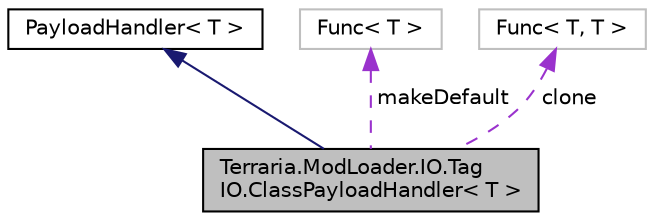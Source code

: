 digraph "Terraria.ModLoader.IO.TagIO.ClassPayloadHandler&lt; T &gt;"
{
  edge [fontname="Helvetica",fontsize="10",labelfontname="Helvetica",labelfontsize="10"];
  node [fontname="Helvetica",fontsize="10",shape=record];
  Node2 [label="Terraria.ModLoader.IO.Tag\lIO.ClassPayloadHandler\< T \>",height=0.2,width=0.4,color="black", fillcolor="grey75", style="filled", fontcolor="black"];
  Node3 -> Node2 [dir="back",color="midnightblue",fontsize="10",style="solid",fontname="Helvetica"];
  Node3 [label="PayloadHandler\< T \>",height=0.2,width=0.4,color="black", fillcolor="white", style="filled",URL="$class_terraria_1_1_mod_loader_1_1_i_o_1_1_tag_i_o_1_1_payload_handler.html"];
  Node4 -> Node2 [dir="back",color="darkorchid3",fontsize="10",style="dashed",label=" makeDefault" ,fontname="Helvetica"];
  Node4 [label="Func\< T \>",height=0.2,width=0.4,color="grey75", fillcolor="white", style="filled"];
  Node5 -> Node2 [dir="back",color="darkorchid3",fontsize="10",style="dashed",label=" clone" ,fontname="Helvetica"];
  Node5 [label="Func\< T, T \>",height=0.2,width=0.4,color="grey75", fillcolor="white", style="filled"];
}
